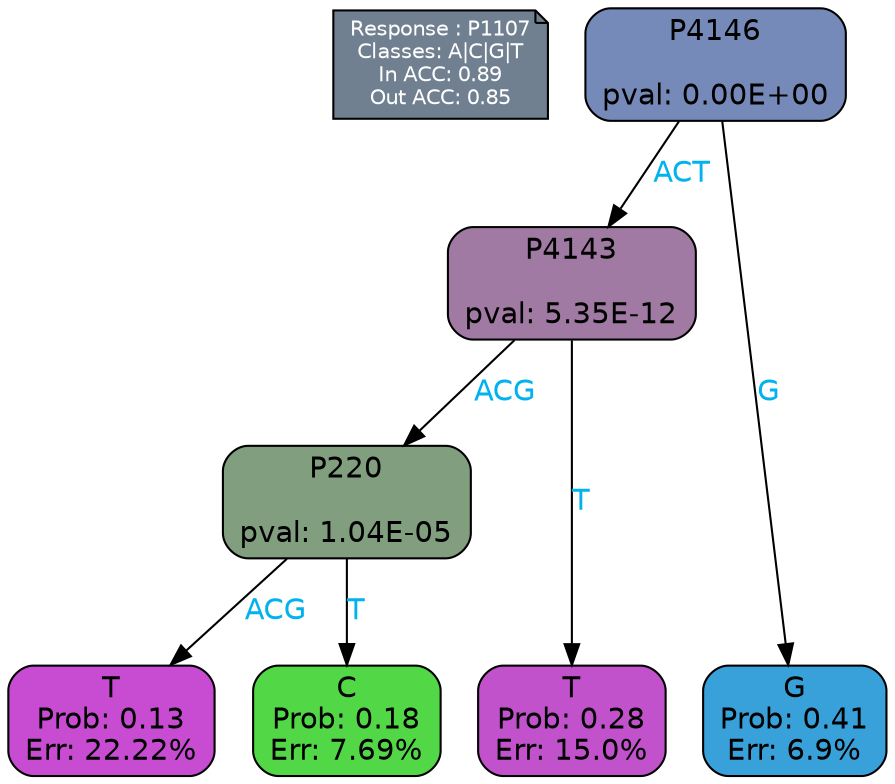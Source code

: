digraph Tree {
node [shape=box, style="filled, rounded", color="black", fontname=helvetica] ;
graph [ranksep=equally, splines=polylines, bgcolor=transparent, dpi=600] ;
edge [fontname=helvetica] ;
LEGEND [label="Response : P1107
Classes: A|C|G|T
In ACC: 0.89
Out ACC: 0.85
",shape=note,align=left,style=filled,fillcolor="slategray",fontcolor="white",fontsize=10];1 [label="P4146

pval: 0.00E+00", fillcolor="#768ab9"] ;
2 [label="P4143

pval: 5.35E-12", fillcolor="#a07aa3"] ;
3 [label="P220

pval: 1.04E-05", fillcolor="#819e7f"] ;
4 [label="T
Prob: 0.13
Err: 22.22%", fillcolor="#c74cd1"] ;
5 [label="C
Prob: 0.18
Err: 7.69%", fillcolor="#52d746"] ;
6 [label="T
Prob: 0.28
Err: 15.0%", fillcolor="#c152cb"] ;
7 [label="G
Prob: 0.41
Err: 6.9%", fillcolor="#39a1d9"] ;
1 -> 2 [label="ACT",fontcolor=deepskyblue2] ;
1 -> 7 [label="G",fontcolor=deepskyblue2] ;
2 -> 3 [label="ACG",fontcolor=deepskyblue2] ;
2 -> 6 [label="T",fontcolor=deepskyblue2] ;
3 -> 4 [label="ACG",fontcolor=deepskyblue2] ;
3 -> 5 [label="T",fontcolor=deepskyblue2] ;
{rank = same; 4;5;6;7;}{rank = same; LEGEND;1;}}
